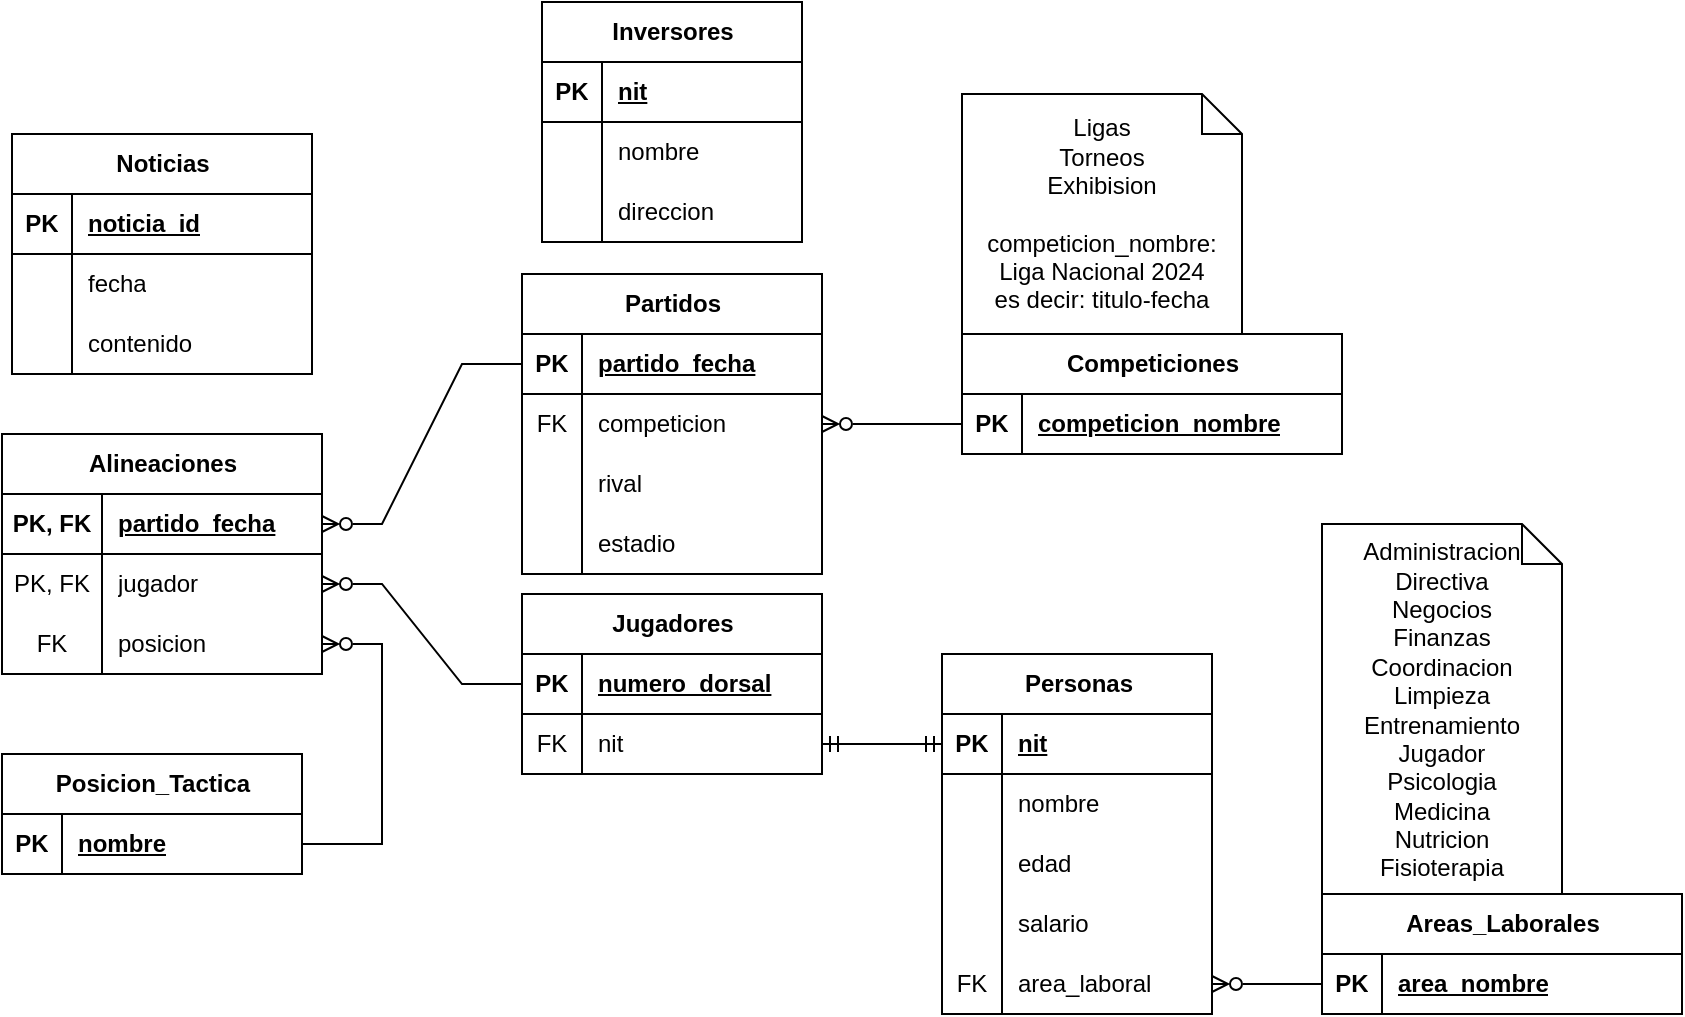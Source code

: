 <mxfile version="24.7.8">
  <diagram name="Page-1" id="eaF5lZj9Fcv2sT3rZ8bV">
    <mxGraphModel dx="1034" dy="528" grid="1" gridSize="10" guides="1" tooltips="1" connect="1" arrows="1" fold="1" page="1" pageScale="1" pageWidth="1169" pageHeight="827" math="0" shadow="0">
      <root>
        <mxCell id="0" />
        <mxCell id="1" parent="0" />
        <mxCell id="sTwW80bKvncIm9bAdwsB-59" value="Inversores" style="shape=table;startSize=30;container=1;collapsible=1;childLayout=tableLayout;fixedRows=1;rowLines=0;fontStyle=1;align=center;resizeLast=1;html=1;" parent="1" vertex="1">
          <mxGeometry x="420" y="94" width="130" height="120" as="geometry" />
        </mxCell>
        <mxCell id="sTwW80bKvncIm9bAdwsB-60" value="" style="shape=tableRow;horizontal=0;startSize=0;swimlaneHead=0;swimlaneBody=0;fillColor=none;collapsible=0;dropTarget=0;points=[[0,0.5],[1,0.5]];portConstraint=eastwest;top=0;left=0;right=0;bottom=1;" parent="sTwW80bKvncIm9bAdwsB-59" vertex="1">
          <mxGeometry y="30" width="130" height="30" as="geometry" />
        </mxCell>
        <mxCell id="sTwW80bKvncIm9bAdwsB-61" value="PK" style="shape=partialRectangle;connectable=0;fillColor=none;top=0;left=0;bottom=0;right=0;fontStyle=1;overflow=hidden;whiteSpace=wrap;html=1;" parent="sTwW80bKvncIm9bAdwsB-60" vertex="1">
          <mxGeometry width="30" height="30" as="geometry">
            <mxRectangle width="30" height="30" as="alternateBounds" />
          </mxGeometry>
        </mxCell>
        <mxCell id="sTwW80bKvncIm9bAdwsB-62" value="nit" style="shape=partialRectangle;connectable=0;fillColor=none;top=0;left=0;bottom=0;right=0;align=left;spacingLeft=6;fontStyle=5;overflow=hidden;whiteSpace=wrap;html=1;" parent="sTwW80bKvncIm9bAdwsB-60" vertex="1">
          <mxGeometry x="30" width="100" height="30" as="geometry">
            <mxRectangle width="100" height="30" as="alternateBounds" />
          </mxGeometry>
        </mxCell>
        <mxCell id="sTwW80bKvncIm9bAdwsB-63" value="" style="shape=tableRow;horizontal=0;startSize=0;swimlaneHead=0;swimlaneBody=0;fillColor=none;collapsible=0;dropTarget=0;points=[[0,0.5],[1,0.5]];portConstraint=eastwest;top=0;left=0;right=0;bottom=0;" parent="sTwW80bKvncIm9bAdwsB-59" vertex="1">
          <mxGeometry y="60" width="130" height="30" as="geometry" />
        </mxCell>
        <mxCell id="sTwW80bKvncIm9bAdwsB-64" value="" style="shape=partialRectangle;connectable=0;fillColor=none;top=0;left=0;bottom=0;right=0;editable=1;overflow=hidden;whiteSpace=wrap;html=1;" parent="sTwW80bKvncIm9bAdwsB-63" vertex="1">
          <mxGeometry width="30" height="30" as="geometry">
            <mxRectangle width="30" height="30" as="alternateBounds" />
          </mxGeometry>
        </mxCell>
        <mxCell id="sTwW80bKvncIm9bAdwsB-65" value="nombre" style="shape=partialRectangle;connectable=0;fillColor=none;top=0;left=0;bottom=0;right=0;align=left;spacingLeft=6;overflow=hidden;whiteSpace=wrap;html=1;" parent="sTwW80bKvncIm9bAdwsB-63" vertex="1">
          <mxGeometry x="30" width="100" height="30" as="geometry">
            <mxRectangle width="100" height="30" as="alternateBounds" />
          </mxGeometry>
        </mxCell>
        <mxCell id="sTwW80bKvncIm9bAdwsB-66" value="" style="shape=tableRow;horizontal=0;startSize=0;swimlaneHead=0;swimlaneBody=0;fillColor=none;collapsible=0;dropTarget=0;points=[[0,0.5],[1,0.5]];portConstraint=eastwest;top=0;left=0;right=0;bottom=0;" parent="sTwW80bKvncIm9bAdwsB-59" vertex="1">
          <mxGeometry y="90" width="130" height="30" as="geometry" />
        </mxCell>
        <mxCell id="sTwW80bKvncIm9bAdwsB-67" value="" style="shape=partialRectangle;connectable=0;fillColor=none;top=0;left=0;bottom=0;right=0;editable=1;overflow=hidden;whiteSpace=wrap;html=1;" parent="sTwW80bKvncIm9bAdwsB-66" vertex="1">
          <mxGeometry width="30" height="30" as="geometry">
            <mxRectangle width="30" height="30" as="alternateBounds" />
          </mxGeometry>
        </mxCell>
        <mxCell id="sTwW80bKvncIm9bAdwsB-68" value="direccion" style="shape=partialRectangle;connectable=0;fillColor=none;top=0;left=0;bottom=0;right=0;align=left;spacingLeft=6;overflow=hidden;whiteSpace=wrap;html=1;" parent="sTwW80bKvncIm9bAdwsB-66" vertex="1">
          <mxGeometry x="30" width="100" height="30" as="geometry">
            <mxRectangle width="100" height="30" as="alternateBounds" />
          </mxGeometry>
        </mxCell>
        <mxCell id="sTwW80bKvncIm9bAdwsB-72" value="Personas" style="shape=table;startSize=30;container=1;collapsible=1;childLayout=tableLayout;fixedRows=1;rowLines=0;fontStyle=1;align=center;resizeLast=1;html=1;" parent="1" vertex="1">
          <mxGeometry x="620" y="420" width="135" height="180" as="geometry" />
        </mxCell>
        <mxCell id="sTwW80bKvncIm9bAdwsB-73" value="" style="shape=tableRow;horizontal=0;startSize=0;swimlaneHead=0;swimlaneBody=0;fillColor=none;collapsible=0;dropTarget=0;points=[[0,0.5],[1,0.5]];portConstraint=eastwest;top=0;left=0;right=0;bottom=1;" parent="sTwW80bKvncIm9bAdwsB-72" vertex="1">
          <mxGeometry y="30" width="135" height="30" as="geometry" />
        </mxCell>
        <mxCell id="sTwW80bKvncIm9bAdwsB-74" value="PK" style="shape=partialRectangle;connectable=0;fillColor=none;top=0;left=0;bottom=0;right=0;fontStyle=1;overflow=hidden;whiteSpace=wrap;html=1;" parent="sTwW80bKvncIm9bAdwsB-73" vertex="1">
          <mxGeometry width="30" height="30" as="geometry">
            <mxRectangle width="30" height="30" as="alternateBounds" />
          </mxGeometry>
        </mxCell>
        <mxCell id="sTwW80bKvncIm9bAdwsB-75" value="nit" style="shape=partialRectangle;connectable=0;fillColor=none;top=0;left=0;bottom=0;right=0;align=left;spacingLeft=6;fontStyle=5;overflow=hidden;whiteSpace=wrap;html=1;" parent="sTwW80bKvncIm9bAdwsB-73" vertex="1">
          <mxGeometry x="30" width="105" height="30" as="geometry">
            <mxRectangle width="105" height="30" as="alternateBounds" />
          </mxGeometry>
        </mxCell>
        <mxCell id="sTwW80bKvncIm9bAdwsB-76" value="" style="shape=tableRow;horizontal=0;startSize=0;swimlaneHead=0;swimlaneBody=0;fillColor=none;collapsible=0;dropTarget=0;points=[[0,0.5],[1,0.5]];portConstraint=eastwest;top=0;left=0;right=0;bottom=0;" parent="sTwW80bKvncIm9bAdwsB-72" vertex="1">
          <mxGeometry y="60" width="135" height="30" as="geometry" />
        </mxCell>
        <mxCell id="sTwW80bKvncIm9bAdwsB-77" value="" style="shape=partialRectangle;connectable=0;fillColor=none;top=0;left=0;bottom=0;right=0;editable=1;overflow=hidden;whiteSpace=wrap;html=1;" parent="sTwW80bKvncIm9bAdwsB-76" vertex="1">
          <mxGeometry width="30" height="30" as="geometry">
            <mxRectangle width="30" height="30" as="alternateBounds" />
          </mxGeometry>
        </mxCell>
        <mxCell id="sTwW80bKvncIm9bAdwsB-78" value="nombre" style="shape=partialRectangle;connectable=0;fillColor=none;top=0;left=0;bottom=0;right=0;align=left;spacingLeft=6;overflow=hidden;whiteSpace=wrap;html=1;" parent="sTwW80bKvncIm9bAdwsB-76" vertex="1">
          <mxGeometry x="30" width="105" height="30" as="geometry">
            <mxRectangle width="105" height="30" as="alternateBounds" />
          </mxGeometry>
        </mxCell>
        <mxCell id="sTwW80bKvncIm9bAdwsB-79" value="" style="shape=tableRow;horizontal=0;startSize=0;swimlaneHead=0;swimlaneBody=0;fillColor=none;collapsible=0;dropTarget=0;points=[[0,0.5],[1,0.5]];portConstraint=eastwest;top=0;left=0;right=0;bottom=0;" parent="sTwW80bKvncIm9bAdwsB-72" vertex="1">
          <mxGeometry y="90" width="135" height="30" as="geometry" />
        </mxCell>
        <mxCell id="sTwW80bKvncIm9bAdwsB-80" value="" style="shape=partialRectangle;connectable=0;fillColor=none;top=0;left=0;bottom=0;right=0;editable=1;overflow=hidden;whiteSpace=wrap;html=1;" parent="sTwW80bKvncIm9bAdwsB-79" vertex="1">
          <mxGeometry width="30" height="30" as="geometry">
            <mxRectangle width="30" height="30" as="alternateBounds" />
          </mxGeometry>
        </mxCell>
        <mxCell id="sTwW80bKvncIm9bAdwsB-81" value="edad" style="shape=partialRectangle;connectable=0;fillColor=none;top=0;left=0;bottom=0;right=0;align=left;spacingLeft=6;overflow=hidden;whiteSpace=wrap;html=1;" parent="sTwW80bKvncIm9bAdwsB-79" vertex="1">
          <mxGeometry x="30" width="105" height="30" as="geometry">
            <mxRectangle width="105" height="30" as="alternateBounds" />
          </mxGeometry>
        </mxCell>
        <mxCell id="sTwW80bKvncIm9bAdwsB-99" style="shape=tableRow;horizontal=0;startSize=0;swimlaneHead=0;swimlaneBody=0;fillColor=none;collapsible=0;dropTarget=0;points=[[0,0.5],[1,0.5]];portConstraint=eastwest;top=0;left=0;right=0;bottom=0;" parent="sTwW80bKvncIm9bAdwsB-72" vertex="1">
          <mxGeometry y="120" width="135" height="30" as="geometry" />
        </mxCell>
        <mxCell id="sTwW80bKvncIm9bAdwsB-100" style="shape=partialRectangle;connectable=0;fillColor=none;top=0;left=0;bottom=0;right=0;editable=1;overflow=hidden;whiteSpace=wrap;html=1;" parent="sTwW80bKvncIm9bAdwsB-99" vertex="1">
          <mxGeometry width="30" height="30" as="geometry">
            <mxRectangle width="30" height="30" as="alternateBounds" />
          </mxGeometry>
        </mxCell>
        <mxCell id="sTwW80bKvncIm9bAdwsB-101" value="salario" style="shape=partialRectangle;connectable=0;fillColor=none;top=0;left=0;bottom=0;right=0;align=left;spacingLeft=6;overflow=hidden;whiteSpace=wrap;html=1;" parent="sTwW80bKvncIm9bAdwsB-99" vertex="1">
          <mxGeometry x="30" width="105" height="30" as="geometry">
            <mxRectangle width="105" height="30" as="alternateBounds" />
          </mxGeometry>
        </mxCell>
        <mxCell id="sTwW80bKvncIm9bAdwsB-82" value="" style="shape=tableRow;horizontal=0;startSize=0;swimlaneHead=0;swimlaneBody=0;fillColor=none;collapsible=0;dropTarget=0;points=[[0,0.5],[1,0.5]];portConstraint=eastwest;top=0;left=0;right=0;bottom=0;" parent="sTwW80bKvncIm9bAdwsB-72" vertex="1">
          <mxGeometry y="150" width="135" height="30" as="geometry" />
        </mxCell>
        <mxCell id="sTwW80bKvncIm9bAdwsB-83" value="FK" style="shape=partialRectangle;connectable=0;fillColor=none;top=0;left=0;bottom=0;right=0;editable=1;overflow=hidden;whiteSpace=wrap;html=1;" parent="sTwW80bKvncIm9bAdwsB-82" vertex="1">
          <mxGeometry width="30" height="30" as="geometry">
            <mxRectangle width="30" height="30" as="alternateBounds" />
          </mxGeometry>
        </mxCell>
        <mxCell id="sTwW80bKvncIm9bAdwsB-84" value="area_laboral" style="shape=partialRectangle;connectable=0;fillColor=none;top=0;left=0;bottom=0;right=0;align=left;spacingLeft=6;overflow=hidden;whiteSpace=wrap;html=1;" parent="sTwW80bKvncIm9bAdwsB-82" vertex="1">
          <mxGeometry x="30" width="105" height="30" as="geometry">
            <mxRectangle width="105" height="30" as="alternateBounds" />
          </mxGeometry>
        </mxCell>
        <mxCell id="sTwW80bKvncIm9bAdwsB-85" value="Areas_Laborales" style="shape=table;startSize=30;container=1;collapsible=1;childLayout=tableLayout;fixedRows=1;rowLines=0;fontStyle=1;align=center;resizeLast=1;html=1;" parent="1" vertex="1">
          <mxGeometry x="810" y="540" width="180" height="60" as="geometry" />
        </mxCell>
        <mxCell id="sTwW80bKvncIm9bAdwsB-86" value="" style="shape=tableRow;horizontal=0;startSize=0;swimlaneHead=0;swimlaneBody=0;fillColor=none;collapsible=0;dropTarget=0;points=[[0,0.5],[1,0.5]];portConstraint=eastwest;top=0;left=0;right=0;bottom=1;" parent="sTwW80bKvncIm9bAdwsB-85" vertex="1">
          <mxGeometry y="30" width="180" height="30" as="geometry" />
        </mxCell>
        <mxCell id="sTwW80bKvncIm9bAdwsB-87" value="PK" style="shape=partialRectangle;connectable=0;fillColor=none;top=0;left=0;bottom=0;right=0;fontStyle=1;overflow=hidden;whiteSpace=wrap;html=1;" parent="sTwW80bKvncIm9bAdwsB-86" vertex="1">
          <mxGeometry width="30" height="30" as="geometry">
            <mxRectangle width="30" height="30" as="alternateBounds" />
          </mxGeometry>
        </mxCell>
        <mxCell id="sTwW80bKvncIm9bAdwsB-88" value="area_nombre" style="shape=partialRectangle;connectable=0;fillColor=none;top=0;left=0;bottom=0;right=0;align=left;spacingLeft=6;fontStyle=5;overflow=hidden;whiteSpace=wrap;html=1;" parent="sTwW80bKvncIm9bAdwsB-86" vertex="1">
          <mxGeometry x="30" width="150" height="30" as="geometry">
            <mxRectangle width="150" height="30" as="alternateBounds" />
          </mxGeometry>
        </mxCell>
        <mxCell id="sTwW80bKvncIm9bAdwsB-98" value="Administracion&lt;div&gt;Directiva&lt;/div&gt;&lt;div&gt;Negocios&lt;/div&gt;&lt;div&gt;Finanzas&lt;/div&gt;&lt;div&gt;Coordinacion&lt;/div&gt;&lt;div&gt;Limpieza&lt;br&gt;&lt;div&gt;Entrenamiento&lt;/div&gt;&lt;div&gt;Jugador&lt;/div&gt;&lt;div&gt;Psicologia&lt;/div&gt;&lt;div&gt;Medicina&lt;/div&gt;&lt;div&gt;Nutricion&lt;/div&gt;&lt;div&gt;Fisioterapia&lt;/div&gt;&lt;/div&gt;" style="shape=note;size=20;whiteSpace=wrap;html=1;align=center;verticalAlign=middle;horizontal=1;labelPosition=center;verticalLabelPosition=middle;" parent="1" vertex="1">
          <mxGeometry x="810" y="355" width="120" height="185" as="geometry" />
        </mxCell>
        <mxCell id="sTwW80bKvncIm9bAdwsB-102" value="Competiciones" style="shape=table;startSize=30;container=1;collapsible=1;childLayout=tableLayout;fixedRows=1;rowLines=0;fontStyle=1;align=center;resizeLast=1;html=1;" parent="1" vertex="1">
          <mxGeometry x="630" y="260" width="190" height="60" as="geometry" />
        </mxCell>
        <mxCell id="sTwW80bKvncIm9bAdwsB-103" value="" style="shape=tableRow;horizontal=0;startSize=0;swimlaneHead=0;swimlaneBody=0;fillColor=none;collapsible=0;dropTarget=0;points=[[0,0.5],[1,0.5]];portConstraint=eastwest;top=0;left=0;right=0;bottom=1;" parent="sTwW80bKvncIm9bAdwsB-102" vertex="1">
          <mxGeometry y="30" width="190" height="30" as="geometry" />
        </mxCell>
        <mxCell id="sTwW80bKvncIm9bAdwsB-104" value="PK" style="shape=partialRectangle;connectable=0;fillColor=none;top=0;left=0;bottom=0;right=0;fontStyle=1;overflow=hidden;whiteSpace=wrap;html=1;" parent="sTwW80bKvncIm9bAdwsB-103" vertex="1">
          <mxGeometry width="30" height="30" as="geometry">
            <mxRectangle width="30" height="30" as="alternateBounds" />
          </mxGeometry>
        </mxCell>
        <mxCell id="sTwW80bKvncIm9bAdwsB-105" value="competicion_nombre" style="shape=partialRectangle;connectable=0;fillColor=none;top=0;left=0;bottom=0;right=0;align=left;spacingLeft=6;fontStyle=5;overflow=hidden;whiteSpace=wrap;html=1;" parent="sTwW80bKvncIm9bAdwsB-103" vertex="1">
          <mxGeometry x="30" width="160" height="30" as="geometry">
            <mxRectangle width="160" height="30" as="alternateBounds" />
          </mxGeometry>
        </mxCell>
        <mxCell id="sTwW80bKvncIm9bAdwsB-115" value="Ligas&lt;div&gt;Torneos&lt;/div&gt;&lt;div&gt;Exhibision&lt;/div&gt;&lt;div&gt;&lt;br&gt;&lt;/div&gt;&lt;div&gt;competicion_nombre:&lt;/div&gt;&lt;div&gt;Liga Nacional 2024&lt;/div&gt;&lt;div&gt;es decir: titulo-fecha&lt;/div&gt;" style="shape=note;size=20;whiteSpace=wrap;html=1;" parent="1" vertex="1">
          <mxGeometry x="630" y="140" width="140" height="120" as="geometry" />
        </mxCell>
        <mxCell id="sTwW80bKvncIm9bAdwsB-125" value="Partidos" style="shape=table;startSize=30;container=1;collapsible=1;childLayout=tableLayout;fixedRows=1;rowLines=0;fontStyle=1;align=center;resizeLast=1;html=1;" parent="1" vertex="1">
          <mxGeometry x="410" y="230" width="150" height="150" as="geometry" />
        </mxCell>
        <mxCell id="sTwW80bKvncIm9bAdwsB-126" value="" style="shape=tableRow;horizontal=0;startSize=0;swimlaneHead=0;swimlaneBody=0;fillColor=none;collapsible=0;dropTarget=0;points=[[0,0.5],[1,0.5]];portConstraint=eastwest;top=0;left=0;right=0;bottom=1;" parent="sTwW80bKvncIm9bAdwsB-125" vertex="1">
          <mxGeometry y="30" width="150" height="30" as="geometry" />
        </mxCell>
        <mxCell id="sTwW80bKvncIm9bAdwsB-127" value="PK" style="shape=partialRectangle;connectable=0;fillColor=none;top=0;left=0;bottom=0;right=0;fontStyle=1;overflow=hidden;whiteSpace=wrap;html=1;" parent="sTwW80bKvncIm9bAdwsB-126" vertex="1">
          <mxGeometry width="30" height="30" as="geometry">
            <mxRectangle width="30" height="30" as="alternateBounds" />
          </mxGeometry>
        </mxCell>
        <mxCell id="sTwW80bKvncIm9bAdwsB-128" value="partido_fecha" style="shape=partialRectangle;connectable=0;fillColor=none;top=0;left=0;bottom=0;right=0;align=left;spacingLeft=6;fontStyle=5;overflow=hidden;whiteSpace=wrap;html=1;" parent="sTwW80bKvncIm9bAdwsB-126" vertex="1">
          <mxGeometry x="30" width="120" height="30" as="geometry">
            <mxRectangle width="120" height="30" as="alternateBounds" />
          </mxGeometry>
        </mxCell>
        <mxCell id="sTwW80bKvncIm9bAdwsB-129" value="" style="shape=tableRow;horizontal=0;startSize=0;swimlaneHead=0;swimlaneBody=0;fillColor=none;collapsible=0;dropTarget=0;points=[[0,0.5],[1,0.5]];portConstraint=eastwest;top=0;left=0;right=0;bottom=0;" parent="sTwW80bKvncIm9bAdwsB-125" vertex="1">
          <mxGeometry y="60" width="150" height="30" as="geometry" />
        </mxCell>
        <mxCell id="sTwW80bKvncIm9bAdwsB-130" value="FK" style="shape=partialRectangle;connectable=0;fillColor=none;top=0;left=0;bottom=0;right=0;editable=1;overflow=hidden;whiteSpace=wrap;html=1;" parent="sTwW80bKvncIm9bAdwsB-129" vertex="1">
          <mxGeometry width="30" height="30" as="geometry">
            <mxRectangle width="30" height="30" as="alternateBounds" />
          </mxGeometry>
        </mxCell>
        <mxCell id="sTwW80bKvncIm9bAdwsB-131" value="competicion" style="shape=partialRectangle;connectable=0;fillColor=none;top=0;left=0;bottom=0;right=0;align=left;spacingLeft=6;overflow=hidden;whiteSpace=wrap;html=1;" parent="sTwW80bKvncIm9bAdwsB-129" vertex="1">
          <mxGeometry x="30" width="120" height="30" as="geometry">
            <mxRectangle width="120" height="30" as="alternateBounds" />
          </mxGeometry>
        </mxCell>
        <mxCell id="sTwW80bKvncIm9bAdwsB-132" value="" style="shape=tableRow;horizontal=0;startSize=0;swimlaneHead=0;swimlaneBody=0;fillColor=none;collapsible=0;dropTarget=0;points=[[0,0.5],[1,0.5]];portConstraint=eastwest;top=0;left=0;right=0;bottom=0;" parent="sTwW80bKvncIm9bAdwsB-125" vertex="1">
          <mxGeometry y="90" width="150" height="30" as="geometry" />
        </mxCell>
        <mxCell id="sTwW80bKvncIm9bAdwsB-133" value="" style="shape=partialRectangle;connectable=0;fillColor=none;top=0;left=0;bottom=0;right=0;editable=1;overflow=hidden;whiteSpace=wrap;html=1;" parent="sTwW80bKvncIm9bAdwsB-132" vertex="1">
          <mxGeometry width="30" height="30" as="geometry">
            <mxRectangle width="30" height="30" as="alternateBounds" />
          </mxGeometry>
        </mxCell>
        <mxCell id="sTwW80bKvncIm9bAdwsB-134" value="rival" style="shape=partialRectangle;connectable=0;fillColor=none;top=0;left=0;bottom=0;right=0;align=left;spacingLeft=6;overflow=hidden;whiteSpace=wrap;html=1;" parent="sTwW80bKvncIm9bAdwsB-132" vertex="1">
          <mxGeometry x="30" width="120" height="30" as="geometry">
            <mxRectangle width="120" height="30" as="alternateBounds" />
          </mxGeometry>
        </mxCell>
        <mxCell id="01APxZzJsyQqO1fKAIWK-1" style="shape=tableRow;horizontal=0;startSize=0;swimlaneHead=0;swimlaneBody=0;fillColor=none;collapsible=0;dropTarget=0;points=[[0,0.5],[1,0.5]];portConstraint=eastwest;top=0;left=0;right=0;bottom=0;" parent="sTwW80bKvncIm9bAdwsB-125" vertex="1">
          <mxGeometry y="120" width="150" height="30" as="geometry" />
        </mxCell>
        <mxCell id="01APxZzJsyQqO1fKAIWK-2" style="shape=partialRectangle;connectable=0;fillColor=none;top=0;left=0;bottom=0;right=0;editable=1;overflow=hidden;whiteSpace=wrap;html=1;" parent="01APxZzJsyQqO1fKAIWK-1" vertex="1">
          <mxGeometry width="30" height="30" as="geometry">
            <mxRectangle width="30" height="30" as="alternateBounds" />
          </mxGeometry>
        </mxCell>
        <mxCell id="01APxZzJsyQqO1fKAIWK-3" value="estadio" style="shape=partialRectangle;connectable=0;fillColor=none;top=0;left=0;bottom=0;right=0;align=left;spacingLeft=6;overflow=hidden;whiteSpace=wrap;html=1;" parent="01APxZzJsyQqO1fKAIWK-1" vertex="1">
          <mxGeometry x="30" width="120" height="30" as="geometry">
            <mxRectangle width="120" height="30" as="alternateBounds" />
          </mxGeometry>
        </mxCell>
        <mxCell id="sTwW80bKvncIm9bAdwsB-138" value="Alineaciones" style="shape=table;startSize=30;container=1;collapsible=1;childLayout=tableLayout;fixedRows=1;rowLines=0;fontStyle=1;align=center;resizeLast=1;html=1;" parent="1" vertex="1">
          <mxGeometry x="150" y="310" width="160" height="120" as="geometry" />
        </mxCell>
        <mxCell id="sTwW80bKvncIm9bAdwsB-139" value="" style="shape=tableRow;horizontal=0;startSize=0;swimlaneHead=0;swimlaneBody=0;fillColor=none;collapsible=0;dropTarget=0;points=[[0,0.5],[1,0.5]];portConstraint=eastwest;top=0;left=0;right=0;bottom=1;" parent="sTwW80bKvncIm9bAdwsB-138" vertex="1">
          <mxGeometry y="30" width="160" height="30" as="geometry" />
        </mxCell>
        <mxCell id="sTwW80bKvncIm9bAdwsB-140" value="PK, FK" style="shape=partialRectangle;connectable=0;fillColor=none;top=0;left=0;bottom=0;right=0;fontStyle=1;overflow=hidden;whiteSpace=wrap;html=1;" parent="sTwW80bKvncIm9bAdwsB-139" vertex="1">
          <mxGeometry width="50" height="30" as="geometry">
            <mxRectangle width="50" height="30" as="alternateBounds" />
          </mxGeometry>
        </mxCell>
        <mxCell id="sTwW80bKvncIm9bAdwsB-141" value="partido_fecha" style="shape=partialRectangle;connectable=0;fillColor=none;top=0;left=0;bottom=0;right=0;align=left;spacingLeft=6;fontStyle=5;overflow=hidden;whiteSpace=wrap;html=1;" parent="sTwW80bKvncIm9bAdwsB-139" vertex="1">
          <mxGeometry x="50" width="110" height="30" as="geometry">
            <mxRectangle width="110" height="30" as="alternateBounds" />
          </mxGeometry>
        </mxCell>
        <mxCell id="sTwW80bKvncIm9bAdwsB-142" value="" style="shape=tableRow;horizontal=0;startSize=0;swimlaneHead=0;swimlaneBody=0;fillColor=none;collapsible=0;dropTarget=0;points=[[0,0.5],[1,0.5]];portConstraint=eastwest;top=0;left=0;right=0;bottom=0;" parent="sTwW80bKvncIm9bAdwsB-138" vertex="1">
          <mxGeometry y="60" width="160" height="30" as="geometry" />
        </mxCell>
        <mxCell id="sTwW80bKvncIm9bAdwsB-143" value="PK, FK" style="shape=partialRectangle;connectable=0;fillColor=none;top=0;left=0;bottom=0;right=0;editable=1;overflow=hidden;whiteSpace=wrap;html=1;" parent="sTwW80bKvncIm9bAdwsB-142" vertex="1">
          <mxGeometry width="50" height="30" as="geometry">
            <mxRectangle width="50" height="30" as="alternateBounds" />
          </mxGeometry>
        </mxCell>
        <mxCell id="sTwW80bKvncIm9bAdwsB-144" value="jugador" style="shape=partialRectangle;connectable=0;fillColor=none;top=0;left=0;bottom=0;right=0;align=left;spacingLeft=6;overflow=hidden;whiteSpace=wrap;html=1;" parent="sTwW80bKvncIm9bAdwsB-142" vertex="1">
          <mxGeometry x="50" width="110" height="30" as="geometry">
            <mxRectangle width="110" height="30" as="alternateBounds" />
          </mxGeometry>
        </mxCell>
        <mxCell id="sTwW80bKvncIm9bAdwsB-145" value="" style="shape=tableRow;horizontal=0;startSize=0;swimlaneHead=0;swimlaneBody=0;fillColor=none;collapsible=0;dropTarget=0;points=[[0,0.5],[1,0.5]];portConstraint=eastwest;top=0;left=0;right=0;bottom=0;" parent="sTwW80bKvncIm9bAdwsB-138" vertex="1">
          <mxGeometry y="90" width="160" height="30" as="geometry" />
        </mxCell>
        <mxCell id="sTwW80bKvncIm9bAdwsB-146" value="FK" style="shape=partialRectangle;connectable=0;fillColor=none;top=0;left=0;bottom=0;right=0;editable=1;overflow=hidden;whiteSpace=wrap;html=1;" parent="sTwW80bKvncIm9bAdwsB-145" vertex="1">
          <mxGeometry width="50" height="30" as="geometry">
            <mxRectangle width="50" height="30" as="alternateBounds" />
          </mxGeometry>
        </mxCell>
        <mxCell id="sTwW80bKvncIm9bAdwsB-147" value="posicion" style="shape=partialRectangle;connectable=0;fillColor=none;top=0;left=0;bottom=0;right=0;align=left;spacingLeft=6;overflow=hidden;whiteSpace=wrap;html=1;" parent="sTwW80bKvncIm9bAdwsB-145" vertex="1">
          <mxGeometry x="50" width="110" height="30" as="geometry">
            <mxRectangle width="110" height="30" as="alternateBounds" />
          </mxGeometry>
        </mxCell>
        <mxCell id="sTwW80bKvncIm9bAdwsB-154" value="" style="edgeStyle=entityRelationEdgeStyle;fontSize=12;html=1;endArrow=ERzeroToMany;rounded=0;endFill=0;" parent="1" source="sTwW80bKvncIm9bAdwsB-86" target="sTwW80bKvncIm9bAdwsB-82" edge="1">
          <mxGeometry width="100" height="100" relative="1" as="geometry">
            <mxPoint x="750" y="210" as="sourcePoint" />
            <mxPoint x="500" y="160" as="targetPoint" />
          </mxGeometry>
        </mxCell>
        <mxCell id="sTwW80bKvncIm9bAdwsB-155" value="" style="edgeStyle=entityRelationEdgeStyle;fontSize=12;html=1;endArrow=ERzeroToMany;rounded=0;endFill=0;" parent="1" source="sTwW80bKvncIm9bAdwsB-103" target="sTwW80bKvncIm9bAdwsB-129" edge="1">
          <mxGeometry width="100" height="100" relative="1" as="geometry">
            <mxPoint x="560" y="160" as="sourcePoint" />
            <mxPoint x="500" y="280" as="targetPoint" />
          </mxGeometry>
        </mxCell>
        <mxCell id="sTwW80bKvncIm9bAdwsB-156" value="" style="edgeStyle=entityRelationEdgeStyle;fontSize=12;html=1;endArrow=ERzeroToMany;rounded=0;endFill=0;" parent="1" source="sTwW80bKvncIm9bAdwsB-126" target="sTwW80bKvncIm9bAdwsB-139" edge="1">
          <mxGeometry width="100" height="100" relative="1" as="geometry">
            <mxPoint x="640" y="110" as="sourcePoint" />
            <mxPoint x="540" y="320" as="targetPoint" />
          </mxGeometry>
        </mxCell>
        <mxCell id="sTwW80bKvncIm9bAdwsB-171" value="Jugadores" style="shape=table;startSize=30;container=1;collapsible=1;childLayout=tableLayout;fixedRows=1;rowLines=0;fontStyle=1;align=center;resizeLast=1;html=1;" parent="1" vertex="1">
          <mxGeometry x="410" y="390" width="150" height="90" as="geometry" />
        </mxCell>
        <mxCell id="sTwW80bKvncIm9bAdwsB-172" value="" style="shape=tableRow;horizontal=0;startSize=0;swimlaneHead=0;swimlaneBody=0;fillColor=none;collapsible=0;dropTarget=0;points=[[0,0.5],[1,0.5]];portConstraint=eastwest;top=0;left=0;right=0;bottom=1;" parent="sTwW80bKvncIm9bAdwsB-171" vertex="1">
          <mxGeometry y="30" width="150" height="30" as="geometry" />
        </mxCell>
        <mxCell id="sTwW80bKvncIm9bAdwsB-173" value="PK" style="shape=partialRectangle;connectable=0;fillColor=none;top=0;left=0;bottom=0;right=0;fontStyle=1;overflow=hidden;whiteSpace=wrap;html=1;" parent="sTwW80bKvncIm9bAdwsB-172" vertex="1">
          <mxGeometry width="30" height="30" as="geometry">
            <mxRectangle width="30" height="30" as="alternateBounds" />
          </mxGeometry>
        </mxCell>
        <mxCell id="sTwW80bKvncIm9bAdwsB-174" value="numero_dorsal" style="shape=partialRectangle;connectable=0;fillColor=none;top=0;left=0;bottom=0;right=0;align=left;spacingLeft=6;fontStyle=5;overflow=hidden;whiteSpace=wrap;html=1;" parent="sTwW80bKvncIm9bAdwsB-172" vertex="1">
          <mxGeometry x="30" width="120" height="30" as="geometry">
            <mxRectangle width="120" height="30" as="alternateBounds" />
          </mxGeometry>
        </mxCell>
        <mxCell id="sTwW80bKvncIm9bAdwsB-175" value="" style="shape=tableRow;horizontal=0;startSize=0;swimlaneHead=0;swimlaneBody=0;fillColor=none;collapsible=0;dropTarget=0;points=[[0,0.5],[1,0.5]];portConstraint=eastwest;top=0;left=0;right=0;bottom=0;" parent="sTwW80bKvncIm9bAdwsB-171" vertex="1">
          <mxGeometry y="60" width="150" height="30" as="geometry" />
        </mxCell>
        <mxCell id="sTwW80bKvncIm9bAdwsB-176" value="FK" style="shape=partialRectangle;connectable=0;fillColor=none;top=0;left=0;bottom=0;right=0;editable=1;overflow=hidden;whiteSpace=wrap;html=1;" parent="sTwW80bKvncIm9bAdwsB-175" vertex="1">
          <mxGeometry width="30" height="30" as="geometry">
            <mxRectangle width="30" height="30" as="alternateBounds" />
          </mxGeometry>
        </mxCell>
        <mxCell id="sTwW80bKvncIm9bAdwsB-177" value="nit" style="shape=partialRectangle;connectable=0;fillColor=none;top=0;left=0;bottom=0;right=0;align=left;spacingLeft=6;overflow=hidden;whiteSpace=wrap;html=1;" parent="sTwW80bKvncIm9bAdwsB-175" vertex="1">
          <mxGeometry x="30" width="120" height="30" as="geometry">
            <mxRectangle width="120" height="30" as="alternateBounds" />
          </mxGeometry>
        </mxCell>
        <mxCell id="sTwW80bKvncIm9bAdwsB-184" value="" style="edgeStyle=entityRelationEdgeStyle;fontSize=12;html=1;endArrow=ERzeroToMany;rounded=0;endFill=0;" parent="1" source="sTwW80bKvncIm9bAdwsB-172" target="sTwW80bKvncIm9bAdwsB-142" edge="1">
          <mxGeometry width="100" height="100" relative="1" as="geometry">
            <mxPoint x="1100" y="390" as="sourcePoint" />
            <mxPoint x="910" y="180" as="targetPoint" />
          </mxGeometry>
        </mxCell>
        <mxCell id="sTwW80bKvncIm9bAdwsB-186" value="" style="edgeStyle=entityRelationEdgeStyle;fontSize=12;html=1;endArrow=ERmandOne;startArrow=ERmandOne;rounded=0;" parent="1" source="sTwW80bKvncIm9bAdwsB-73" target="sTwW80bKvncIm9bAdwsB-175" edge="1">
          <mxGeometry width="100" height="100" relative="1" as="geometry">
            <mxPoint x="1100" y="500" as="sourcePoint" />
            <mxPoint x="1200" y="400" as="targetPoint" />
          </mxGeometry>
        </mxCell>
        <mxCell id="sTwW80bKvncIm9bAdwsB-187" value="Posicion_Tactica" style="shape=table;startSize=30;container=1;collapsible=1;childLayout=tableLayout;fixedRows=1;rowLines=0;fontStyle=1;align=center;resizeLast=1;html=1;" parent="1" vertex="1">
          <mxGeometry x="150" y="470" width="150" height="60" as="geometry" />
        </mxCell>
        <mxCell id="sTwW80bKvncIm9bAdwsB-188" value="" style="shape=tableRow;horizontal=0;startSize=0;swimlaneHead=0;swimlaneBody=0;fillColor=none;collapsible=0;dropTarget=0;points=[[0,0.5],[1,0.5]];portConstraint=eastwest;top=0;left=0;right=0;bottom=1;" parent="sTwW80bKvncIm9bAdwsB-187" vertex="1">
          <mxGeometry y="30" width="150" height="30" as="geometry" />
        </mxCell>
        <mxCell id="sTwW80bKvncIm9bAdwsB-189" value="PK" style="shape=partialRectangle;connectable=0;fillColor=none;top=0;left=0;bottom=0;right=0;fontStyle=1;overflow=hidden;whiteSpace=wrap;html=1;" parent="sTwW80bKvncIm9bAdwsB-188" vertex="1">
          <mxGeometry width="30" height="30" as="geometry">
            <mxRectangle width="30" height="30" as="alternateBounds" />
          </mxGeometry>
        </mxCell>
        <mxCell id="sTwW80bKvncIm9bAdwsB-190" value="nombre" style="shape=partialRectangle;connectable=0;fillColor=none;top=0;left=0;bottom=0;right=0;align=left;spacingLeft=6;fontStyle=5;overflow=hidden;whiteSpace=wrap;html=1;" parent="sTwW80bKvncIm9bAdwsB-188" vertex="1">
          <mxGeometry x="30" width="120" height="30" as="geometry">
            <mxRectangle width="120" height="30" as="alternateBounds" />
          </mxGeometry>
        </mxCell>
        <mxCell id="sTwW80bKvncIm9bAdwsB-200" value="" style="edgeStyle=entityRelationEdgeStyle;fontSize=12;html=1;endArrow=ERzeroToMany;rounded=0;endFill=0;" parent="1" source="sTwW80bKvncIm9bAdwsB-188" target="sTwW80bKvncIm9bAdwsB-145" edge="1">
          <mxGeometry width="100" height="100" relative="1" as="geometry">
            <mxPoint x="490" y="650" as="sourcePoint" />
            <mxPoint x="360" y="600" as="targetPoint" />
          </mxGeometry>
        </mxCell>
        <mxCell id="XJXvpcGnkETJ09zbHKP5-1" value="Noticias" style="shape=table;startSize=30;container=1;collapsible=1;childLayout=tableLayout;fixedRows=1;rowLines=0;fontStyle=1;align=center;resizeLast=1;html=1;" parent="1" vertex="1">
          <mxGeometry x="155" y="160" width="150" height="120" as="geometry" />
        </mxCell>
        <mxCell id="XJXvpcGnkETJ09zbHKP5-2" value="" style="shape=tableRow;horizontal=0;startSize=0;swimlaneHead=0;swimlaneBody=0;fillColor=none;collapsible=0;dropTarget=0;points=[[0,0.5],[1,0.5]];portConstraint=eastwest;top=0;left=0;right=0;bottom=1;" parent="XJXvpcGnkETJ09zbHKP5-1" vertex="1">
          <mxGeometry y="30" width="150" height="30" as="geometry" />
        </mxCell>
        <mxCell id="XJXvpcGnkETJ09zbHKP5-3" value="PK" style="shape=partialRectangle;connectable=0;fillColor=none;top=0;left=0;bottom=0;right=0;fontStyle=1;overflow=hidden;whiteSpace=wrap;html=1;" parent="XJXvpcGnkETJ09zbHKP5-2" vertex="1">
          <mxGeometry width="30" height="30" as="geometry">
            <mxRectangle width="30" height="30" as="alternateBounds" />
          </mxGeometry>
        </mxCell>
        <mxCell id="XJXvpcGnkETJ09zbHKP5-4" value="noticia_id" style="shape=partialRectangle;connectable=0;fillColor=none;top=0;left=0;bottom=0;right=0;align=left;spacingLeft=6;fontStyle=5;overflow=hidden;whiteSpace=wrap;html=1;" parent="XJXvpcGnkETJ09zbHKP5-2" vertex="1">
          <mxGeometry x="30" width="120" height="30" as="geometry">
            <mxRectangle width="120" height="30" as="alternateBounds" />
          </mxGeometry>
        </mxCell>
        <mxCell id="XJXvpcGnkETJ09zbHKP5-5" value="" style="shape=tableRow;horizontal=0;startSize=0;swimlaneHead=0;swimlaneBody=0;fillColor=none;collapsible=0;dropTarget=0;points=[[0,0.5],[1,0.5]];portConstraint=eastwest;top=0;left=0;right=0;bottom=0;" parent="XJXvpcGnkETJ09zbHKP5-1" vertex="1">
          <mxGeometry y="60" width="150" height="30" as="geometry" />
        </mxCell>
        <mxCell id="XJXvpcGnkETJ09zbHKP5-6" value="" style="shape=partialRectangle;connectable=0;fillColor=none;top=0;left=0;bottom=0;right=0;editable=1;overflow=hidden;whiteSpace=wrap;html=1;" parent="XJXvpcGnkETJ09zbHKP5-5" vertex="1">
          <mxGeometry width="30" height="30" as="geometry">
            <mxRectangle width="30" height="30" as="alternateBounds" />
          </mxGeometry>
        </mxCell>
        <mxCell id="XJXvpcGnkETJ09zbHKP5-7" value="fecha" style="shape=partialRectangle;connectable=0;fillColor=none;top=0;left=0;bottom=0;right=0;align=left;spacingLeft=6;overflow=hidden;whiteSpace=wrap;html=1;" parent="XJXvpcGnkETJ09zbHKP5-5" vertex="1">
          <mxGeometry x="30" width="120" height="30" as="geometry">
            <mxRectangle width="120" height="30" as="alternateBounds" />
          </mxGeometry>
        </mxCell>
        <mxCell id="XJXvpcGnkETJ09zbHKP5-8" value="" style="shape=tableRow;horizontal=0;startSize=0;swimlaneHead=0;swimlaneBody=0;fillColor=none;collapsible=0;dropTarget=0;points=[[0,0.5],[1,0.5]];portConstraint=eastwest;top=0;left=0;right=0;bottom=0;" parent="XJXvpcGnkETJ09zbHKP5-1" vertex="1">
          <mxGeometry y="90" width="150" height="30" as="geometry" />
        </mxCell>
        <mxCell id="XJXvpcGnkETJ09zbHKP5-9" value="" style="shape=partialRectangle;connectable=0;fillColor=none;top=0;left=0;bottom=0;right=0;editable=1;overflow=hidden;whiteSpace=wrap;html=1;" parent="XJXvpcGnkETJ09zbHKP5-8" vertex="1">
          <mxGeometry width="30" height="30" as="geometry">
            <mxRectangle width="30" height="30" as="alternateBounds" />
          </mxGeometry>
        </mxCell>
        <mxCell id="XJXvpcGnkETJ09zbHKP5-10" value="contenido" style="shape=partialRectangle;connectable=0;fillColor=none;top=0;left=0;bottom=0;right=0;align=left;spacingLeft=6;overflow=hidden;whiteSpace=wrap;html=1;" parent="XJXvpcGnkETJ09zbHKP5-8" vertex="1">
          <mxGeometry x="30" width="120" height="30" as="geometry">
            <mxRectangle width="120" height="30" as="alternateBounds" />
          </mxGeometry>
        </mxCell>
      </root>
    </mxGraphModel>
  </diagram>
</mxfile>
